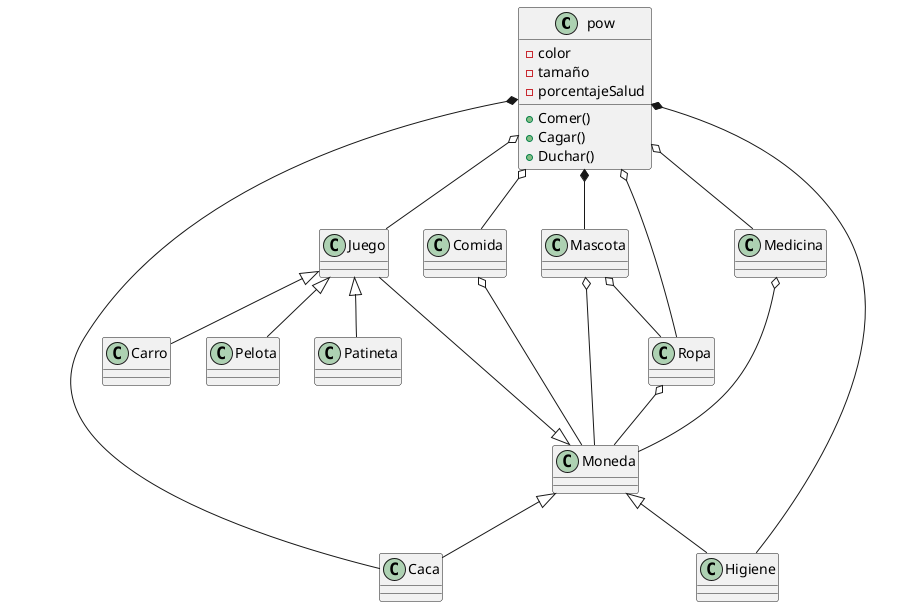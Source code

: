@startuml pow
class pow{
    - color 
    - tamaño 
    - porcentajeSalud
    + Comer()
    + Cagar()
    + Duchar()

}
class Juego
class Pelota
class Comida
class Caca
class Patineta
class Ropa
class Higiene
class Medicina
class Carro
class Moneda
class Mascota

Juego <|-- Patineta 
Juego <|-- Pelota 
Juego <|-- Carro
Moneda <|-- Higiene

pow o-- Juego
pow o-- Medicina
pow *-- Higiene
pow *-- Mascota
pow *-- Caca
pow o-- Comida
pow o-- Ropa 

Comida o-- Moneda
Ropa o-- Moneda
Medicina o-- Moneda
Mascota o-- Moneda
Juego --|> Moneda

Moneda<|--Caca
Mascota o-- Ropa

@enduml